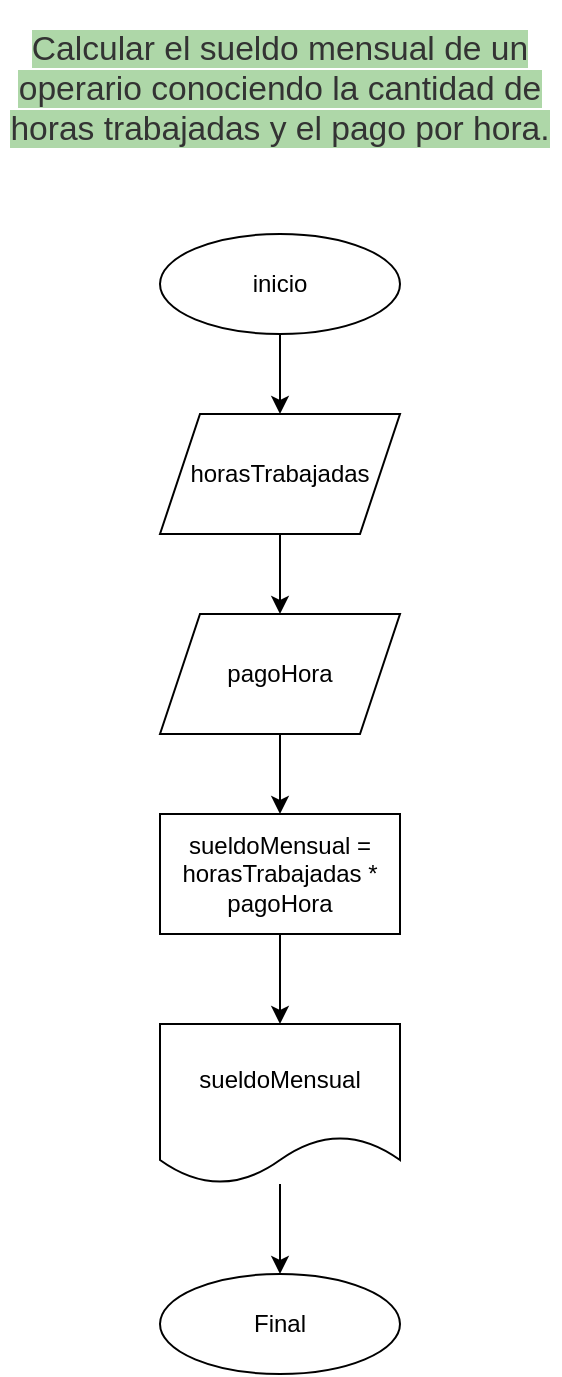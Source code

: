 <mxfile version="20.6.0" type="device"><diagram id="ONG3cu7B0z1T4p4EN9PK" name="Página-1"><mxGraphModel dx="868" dy="1619" grid="1" gridSize="10" guides="1" tooltips="1" connect="1" arrows="1" fold="1" page="1" pageScale="1" pageWidth="827" pageHeight="1169" math="0" shadow="0"><root><mxCell id="0"/><mxCell id="1" parent="0"/><mxCell id="tQohgpMF8XDNbD36tNfl-1" value="&#10;&lt;span style=&quot;color: rgb(51, 51, 51); font-family: sans-serif, arial; font-size: 16.8px; font-style: normal; font-variant-ligatures: normal; font-variant-caps: normal; font-weight: 400; letter-spacing: normal; orphans: 2; text-align: start; text-indent: 0px; text-transform: none; widows: 2; word-spacing: 0px; -webkit-text-stroke-width: 0px; background-color: rgb(174, 215, 168); text-decoration-thickness: initial; text-decoration-style: initial; text-decoration-color: initial; float: none; display: inline !important;&quot;&gt;Calcular el sueldo mensual de un operario conociendo la cantidad de horas trabajadas y el pago por hora.&lt;/span&gt;&#10;&#10;" style="text;html=1;strokeColor=none;fillColor=none;align=center;verticalAlign=middle;whiteSpace=wrap;rounded=0;" parent="1" vertex="1"><mxGeometry x="274" y="30" width="280" height="30" as="geometry"/></mxCell><mxCell id="1qKUy9y8qJfykZ8aVLlD-5" style="edgeStyle=orthogonalEdgeStyle;rounded=0;orthogonalLoop=1;jettySize=auto;html=1;exitX=0.5;exitY=1;exitDx=0;exitDy=0;entryX=0.5;entryY=0;entryDx=0;entryDy=0;" edge="1" parent="1" source="tQohgpMF8XDNbD36tNfl-2" target="1qKUy9y8qJfykZ8aVLlD-1"><mxGeometry relative="1" as="geometry"/></mxCell><mxCell id="tQohgpMF8XDNbD36tNfl-2" value="inicio" style="ellipse;whiteSpace=wrap;html=1;" parent="1" vertex="1"><mxGeometry x="354" y="110" width="120" height="50" as="geometry"/></mxCell><mxCell id="1qKUy9y8qJfykZ8aVLlD-6" value="" style="edgeStyle=orthogonalEdgeStyle;rounded=0;orthogonalLoop=1;jettySize=auto;html=1;" edge="1" parent="1" source="1qKUy9y8qJfykZ8aVLlD-1" target="1qKUy9y8qJfykZ8aVLlD-2"><mxGeometry relative="1" as="geometry"/></mxCell><mxCell id="1qKUy9y8qJfykZ8aVLlD-1" value="horasTrabajadas" style="shape=parallelogram;perimeter=parallelogramPerimeter;whiteSpace=wrap;html=1;fixedSize=1;" vertex="1" parent="1"><mxGeometry x="354" y="200" width="120" height="60" as="geometry"/></mxCell><mxCell id="1qKUy9y8qJfykZ8aVLlD-7" value="" style="edgeStyle=orthogonalEdgeStyle;rounded=0;orthogonalLoop=1;jettySize=auto;html=1;" edge="1" parent="1" source="1qKUy9y8qJfykZ8aVLlD-2" target="1qKUy9y8qJfykZ8aVLlD-3"><mxGeometry relative="1" as="geometry"/></mxCell><mxCell id="1qKUy9y8qJfykZ8aVLlD-2" value="pagoHora" style="shape=parallelogram;perimeter=parallelogramPerimeter;whiteSpace=wrap;html=1;fixedSize=1;" vertex="1" parent="1"><mxGeometry x="354" y="300" width="120" height="60" as="geometry"/></mxCell><mxCell id="1qKUy9y8qJfykZ8aVLlD-8" value="" style="edgeStyle=orthogonalEdgeStyle;rounded=0;orthogonalLoop=1;jettySize=auto;html=1;" edge="1" parent="1" source="1qKUy9y8qJfykZ8aVLlD-3" target="1qKUy9y8qJfykZ8aVLlD-4"><mxGeometry relative="1" as="geometry"/></mxCell><mxCell id="1qKUy9y8qJfykZ8aVLlD-3" value="sueldoMensual = horasTrabajadas * pagoHora" style="rounded=0;whiteSpace=wrap;html=1;" vertex="1" parent="1"><mxGeometry x="354" y="400" width="120" height="60" as="geometry"/></mxCell><mxCell id="1qKUy9y8qJfykZ8aVLlD-10" value="" style="edgeStyle=orthogonalEdgeStyle;rounded=0;orthogonalLoop=1;jettySize=auto;html=1;" edge="1" parent="1" source="1qKUy9y8qJfykZ8aVLlD-4" target="1qKUy9y8qJfykZ8aVLlD-9"><mxGeometry relative="1" as="geometry"/></mxCell><mxCell id="1qKUy9y8qJfykZ8aVLlD-4" value="sueldoMensual" style="shape=document;whiteSpace=wrap;html=1;boundedLbl=1;" vertex="1" parent="1"><mxGeometry x="354" y="505" width="120" height="80" as="geometry"/></mxCell><mxCell id="1qKUy9y8qJfykZ8aVLlD-9" value="Final" style="ellipse;whiteSpace=wrap;html=1;" vertex="1" parent="1"><mxGeometry x="354" y="630" width="120" height="50" as="geometry"/></mxCell></root></mxGraphModel></diagram></mxfile>